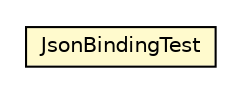 #!/usr/local/bin/dot
#
# Class diagram 
# Generated by UMLGraph version R5_6-24-gf6e263 (http://www.umlgraph.org/)
#

digraph G {
	edge [fontname="Helvetica",fontsize=10,labelfontname="Helvetica",labelfontsize=10];
	node [fontname="Helvetica",fontsize=10,shape=plaintext];
	nodesep=0.25;
	ranksep=0.5;
	// net.trajano.doxdb.sample.test.JsonBindingTest
	c12 [label=<<table title="net.trajano.doxdb.sample.test.JsonBindingTest" border="0" cellborder="1" cellspacing="0" cellpadding="2" port="p" bgcolor="lemonChiffon" href="./JsonBindingTest.html">
		<tr><td><table border="0" cellspacing="0" cellpadding="1">
<tr><td align="center" balign="center"> JsonBindingTest </td></tr>
		</table></td></tr>
		</table>>, URL="./JsonBindingTest.html", fontname="Helvetica", fontcolor="black", fontsize=10.0];
}


